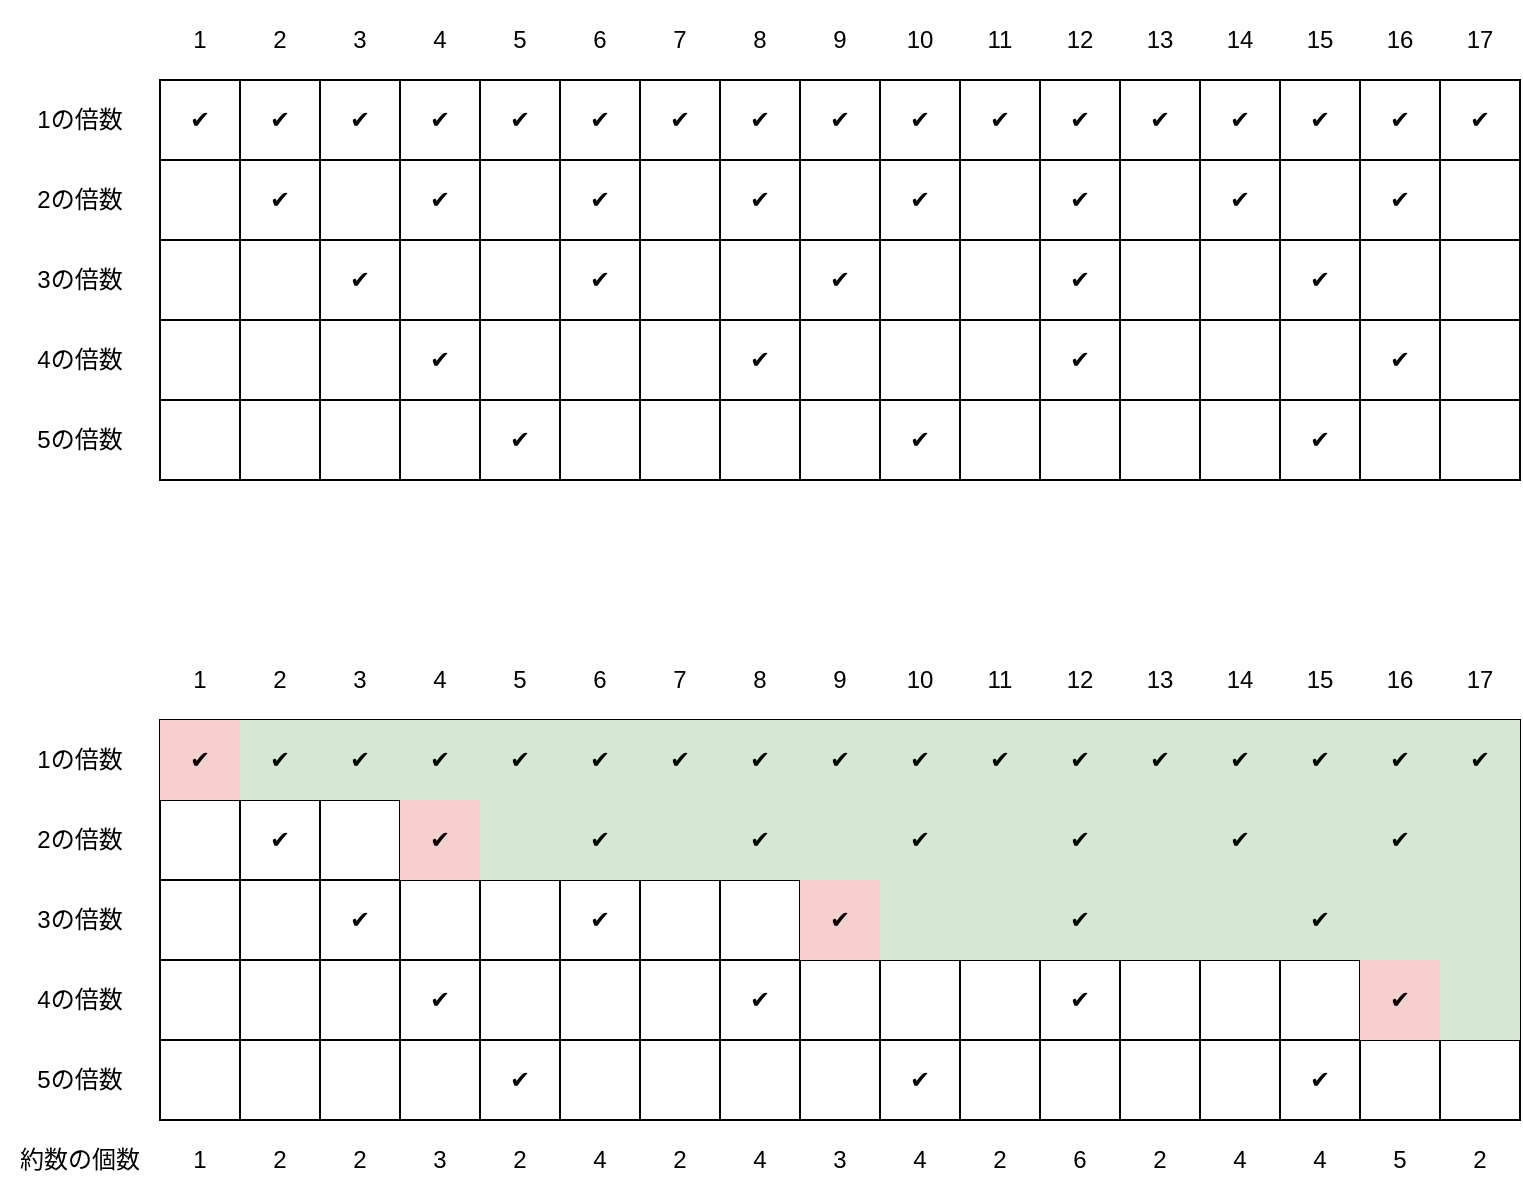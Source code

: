 <mxfile version="14.2.9" type="embed">
    <diagram id="l3cg9uylaJTImFwDpk-j" name="ページ1">
        <mxGraphModel dx="997" dy="492" grid="1" gridSize="10" guides="1" tooltips="1" connect="1" arrows="1" fold="1" page="1" pageScale="1" pageWidth="827" pageHeight="1169" math="0" shadow="0">
            <root>
                <mxCell id="0"/>
                <mxCell id="1" parent="0"/>
                <mxCell id="484" value="" style="group" parent="1" vertex="1" connectable="0">
                    <mxGeometry x="120" y="600" width="680" height="40" as="geometry"/>
                </mxCell>
                <mxCell id="485" value="2" style="rounded=0;whiteSpace=wrap;html=1;fillColor=none;strokeColor=none;" parent="484" vertex="1">
                    <mxGeometry x="640" width="40" height="40" as="geometry"/>
                </mxCell>
                <mxCell id="486" value="1" style="rounded=0;whiteSpace=wrap;html=1;fillColor=none;strokeColor=none;" parent="484" vertex="1">
                    <mxGeometry width="40" height="40" as="geometry"/>
                </mxCell>
                <mxCell id="487" value="2" style="rounded=0;whiteSpace=wrap;html=1;fillColor=none;strokeColor=none;" parent="484" vertex="1">
                    <mxGeometry x="40" width="40" height="40" as="geometry"/>
                </mxCell>
                <mxCell id="488" value="2" style="rounded=0;whiteSpace=wrap;html=1;fillColor=none;strokeColor=none;" parent="484" vertex="1">
                    <mxGeometry x="80" width="40" height="40" as="geometry"/>
                </mxCell>
                <mxCell id="489" value="3" style="rounded=0;whiteSpace=wrap;html=1;fillColor=none;strokeColor=none;" parent="484" vertex="1">
                    <mxGeometry x="120" width="40" height="40" as="geometry"/>
                </mxCell>
                <mxCell id="490" value="2" style="rounded=0;whiteSpace=wrap;html=1;fillColor=none;strokeColor=none;" parent="484" vertex="1">
                    <mxGeometry x="160" width="40" height="40" as="geometry"/>
                </mxCell>
                <mxCell id="491" value="4" style="rounded=0;whiteSpace=wrap;html=1;fillColor=none;strokeColor=none;" parent="484" vertex="1">
                    <mxGeometry x="200" width="40" height="40" as="geometry"/>
                </mxCell>
                <mxCell id="492" value="2" style="rounded=0;whiteSpace=wrap;html=1;fillColor=none;strokeColor=none;" parent="484" vertex="1">
                    <mxGeometry x="240" width="40" height="40" as="geometry"/>
                </mxCell>
                <mxCell id="493" value="4" style="rounded=0;whiteSpace=wrap;html=1;fillColor=none;strokeColor=none;" parent="484" vertex="1">
                    <mxGeometry x="280" width="40" height="40" as="geometry"/>
                </mxCell>
                <mxCell id="494" value="3" style="rounded=0;whiteSpace=wrap;html=1;fillColor=none;strokeColor=none;" parent="484" vertex="1">
                    <mxGeometry x="320" width="40" height="40" as="geometry"/>
                </mxCell>
                <mxCell id="495" value="4" style="rounded=0;whiteSpace=wrap;html=1;fillColor=none;strokeColor=none;" parent="484" vertex="1">
                    <mxGeometry x="360" width="40" height="40" as="geometry"/>
                </mxCell>
                <mxCell id="496" value="2" style="rounded=0;whiteSpace=wrap;html=1;fillColor=none;strokeColor=none;" parent="484" vertex="1">
                    <mxGeometry x="400" width="40" height="40" as="geometry"/>
                </mxCell>
                <mxCell id="497" value="6" style="rounded=0;whiteSpace=wrap;html=1;fillColor=none;strokeColor=none;" parent="484" vertex="1">
                    <mxGeometry x="440" width="40" height="40" as="geometry"/>
                </mxCell>
                <mxCell id="498" value="2" style="rounded=0;whiteSpace=wrap;html=1;fillColor=none;strokeColor=none;" parent="484" vertex="1">
                    <mxGeometry x="480" width="40" height="40" as="geometry"/>
                </mxCell>
                <mxCell id="499" value="4" style="rounded=0;whiteSpace=wrap;html=1;fillColor=none;strokeColor=none;" parent="484" vertex="1">
                    <mxGeometry x="520" width="40" height="40" as="geometry"/>
                </mxCell>
                <mxCell id="500" value="4" style="rounded=0;whiteSpace=wrap;html=1;fillColor=none;strokeColor=none;" parent="484" vertex="1">
                    <mxGeometry x="560" width="40" height="40" as="geometry"/>
                </mxCell>
                <mxCell id="501" value="5" style="rounded=0;whiteSpace=wrap;html=1;fillColor=none;strokeColor=none;" parent="484" vertex="1">
                    <mxGeometry x="600" width="40" height="40" as="geometry"/>
                </mxCell>
                <mxCell id="70" value="1の倍数" style="rounded=0;whiteSpace=wrap;html=1;fillColor=none;strokeColor=none;" parent="1" vertex="1">
                    <mxGeometry x="40" y="80" width="80" height="40" as="geometry"/>
                </mxCell>
                <mxCell id="183" value="" style="group" parent="1" vertex="1" connectable="0">
                    <mxGeometry x="120" y="40" width="680" height="40" as="geometry"/>
                </mxCell>
                <mxCell id="181" value="17" style="rounded=0;whiteSpace=wrap;html=1;fillColor=none;strokeColor=none;" parent="183" vertex="1">
                    <mxGeometry x="640" width="40" height="40" as="geometry"/>
                </mxCell>
                <mxCell id="54" value="1" style="rounded=0;whiteSpace=wrap;html=1;fillColor=none;strokeColor=none;" parent="183" vertex="1">
                    <mxGeometry width="40" height="40" as="geometry"/>
                </mxCell>
                <mxCell id="55" value="2" style="rounded=0;whiteSpace=wrap;html=1;fillColor=none;strokeColor=none;" parent="183" vertex="1">
                    <mxGeometry x="40" width="40" height="40" as="geometry"/>
                </mxCell>
                <mxCell id="56" value="3" style="rounded=0;whiteSpace=wrap;html=1;fillColor=none;strokeColor=none;" parent="183" vertex="1">
                    <mxGeometry x="80" width="40" height="40" as="geometry"/>
                </mxCell>
                <mxCell id="57" value="4" style="rounded=0;whiteSpace=wrap;html=1;fillColor=none;strokeColor=none;" parent="183" vertex="1">
                    <mxGeometry x="120" width="40" height="40" as="geometry"/>
                </mxCell>
                <mxCell id="58" value="5" style="rounded=0;whiteSpace=wrap;html=1;fillColor=none;strokeColor=none;" parent="183" vertex="1">
                    <mxGeometry x="160" width="40" height="40" as="geometry"/>
                </mxCell>
                <mxCell id="59" value="6" style="rounded=0;whiteSpace=wrap;html=1;fillColor=none;strokeColor=none;" parent="183" vertex="1">
                    <mxGeometry x="200" width="40" height="40" as="geometry"/>
                </mxCell>
                <mxCell id="60" value="7" style="rounded=0;whiteSpace=wrap;html=1;fillColor=none;strokeColor=none;" parent="183" vertex="1">
                    <mxGeometry x="240" width="40" height="40" as="geometry"/>
                </mxCell>
                <mxCell id="61" value="8" style="rounded=0;whiteSpace=wrap;html=1;fillColor=none;strokeColor=none;" parent="183" vertex="1">
                    <mxGeometry x="280" width="40" height="40" as="geometry"/>
                </mxCell>
                <mxCell id="62" value="9" style="rounded=0;whiteSpace=wrap;html=1;fillColor=none;strokeColor=none;" parent="183" vertex="1">
                    <mxGeometry x="320" width="40" height="40" as="geometry"/>
                </mxCell>
                <mxCell id="63" value="10" style="rounded=0;whiteSpace=wrap;html=1;fillColor=none;strokeColor=none;" parent="183" vertex="1">
                    <mxGeometry x="360" width="40" height="40" as="geometry"/>
                </mxCell>
                <mxCell id="64" value="11" style="rounded=0;whiteSpace=wrap;html=1;fillColor=none;strokeColor=none;" parent="183" vertex="1">
                    <mxGeometry x="400" width="40" height="40" as="geometry"/>
                </mxCell>
                <mxCell id="65" value="12" style="rounded=0;whiteSpace=wrap;html=1;fillColor=none;strokeColor=none;" parent="183" vertex="1">
                    <mxGeometry x="440" width="40" height="40" as="geometry"/>
                </mxCell>
                <mxCell id="66" value="13" style="rounded=0;whiteSpace=wrap;html=1;fillColor=none;strokeColor=none;" parent="183" vertex="1">
                    <mxGeometry x="480" width="40" height="40" as="geometry"/>
                </mxCell>
                <mxCell id="67" value="14" style="rounded=0;whiteSpace=wrap;html=1;fillColor=none;strokeColor=none;" parent="183" vertex="1">
                    <mxGeometry x="520" width="40" height="40" as="geometry"/>
                </mxCell>
                <mxCell id="68" value="15" style="rounded=0;whiteSpace=wrap;html=1;fillColor=none;strokeColor=none;" parent="183" vertex="1">
                    <mxGeometry x="560" width="40" height="40" as="geometry"/>
                </mxCell>
                <mxCell id="69" value="16" style="rounded=0;whiteSpace=wrap;html=1;fillColor=none;strokeColor=none;" parent="183" vertex="1">
                    <mxGeometry x="600" width="40" height="40" as="geometry"/>
                </mxCell>
                <mxCell id="185" value="2の倍数" style="rounded=0;whiteSpace=wrap;html=1;fillColor=none;strokeColor=none;" parent="1" vertex="1">
                    <mxGeometry x="40" y="120" width="80" height="40" as="geometry"/>
                </mxCell>
                <mxCell id="204" value="3の倍数" style="rounded=0;whiteSpace=wrap;html=1;fillColor=none;strokeColor=none;" parent="1" vertex="1">
                    <mxGeometry x="40" y="160" width="80" height="40" as="geometry"/>
                </mxCell>
                <mxCell id="223" value="4の倍数" style="rounded=0;whiteSpace=wrap;html=1;fillColor=none;strokeColor=none;" parent="1" vertex="1">
                    <mxGeometry x="40" y="200" width="80" height="40" as="geometry"/>
                </mxCell>
                <mxCell id="242" value="5の倍数" style="rounded=0;whiteSpace=wrap;html=1;fillColor=none;strokeColor=none;" parent="1" vertex="1">
                    <mxGeometry x="40" y="240" width="80" height="40" as="geometry"/>
                </mxCell>
                <mxCell id="274" value="" style="shape=table;html=1;whiteSpace=wrap;startSize=0;container=1;collapsible=0;childLayout=tableLayout;strokeWidth=1;fontSize=24;" parent="1" vertex="1">
                    <mxGeometry x="120" y="80" width="680" height="200" as="geometry"/>
                </mxCell>
                <mxCell id="275" value="" style="shape=partialRectangle;html=1;whiteSpace=wrap;collapsible=0;dropTarget=0;pointerEvents=0;fillColor=none;top=0;left=0;bottom=0;right=0;points=[[0,0.5],[1,0.5]];portConstraint=eastwest;" parent="274" vertex="1">
                    <mxGeometry width="680" height="40" as="geometry"/>
                </mxCell>
                <mxCell id="276" value="✔" style="shape=partialRectangle;html=1;whiteSpace=wrap;connectable=0;fillColor=none;top=0;left=0;bottom=0;right=0;overflow=hidden;" parent="275" vertex="1">
                    <mxGeometry width="40" height="40" as="geometry"/>
                </mxCell>
                <mxCell id="277" value="&lt;span&gt;✔&lt;/span&gt;" style="shape=partialRectangle;html=1;whiteSpace=wrap;connectable=0;fillColor=none;top=0;left=0;bottom=0;right=0;overflow=hidden;" parent="275" vertex="1">
                    <mxGeometry x="40" width="40" height="40" as="geometry"/>
                </mxCell>
                <mxCell id="278" value="&lt;span&gt;✔&lt;/span&gt;" style="shape=partialRectangle;html=1;whiteSpace=wrap;connectable=0;fillColor=none;top=0;left=0;bottom=0;right=0;overflow=hidden;" parent="275" vertex="1">
                    <mxGeometry x="80" width="40" height="40" as="geometry"/>
                </mxCell>
                <mxCell id="288" value="&lt;span&gt;✔&lt;/span&gt;" style="shape=partialRectangle;html=1;whiteSpace=wrap;connectable=0;fillColor=none;top=0;left=0;bottom=0;right=0;overflow=hidden;" parent="275" vertex="1">
                    <mxGeometry x="120" width="40" height="40" as="geometry"/>
                </mxCell>
                <mxCell id="291" value="&lt;span&gt;✔&lt;/span&gt;" style="shape=partialRectangle;html=1;whiteSpace=wrap;connectable=0;fillColor=none;top=0;left=0;bottom=0;right=0;overflow=hidden;" parent="275" vertex="1">
                    <mxGeometry x="160" width="40" height="40" as="geometry"/>
                </mxCell>
                <mxCell id="294" value="&lt;span&gt;✔&lt;/span&gt;" style="shape=partialRectangle;html=1;whiteSpace=wrap;connectable=0;fillColor=none;top=0;left=0;bottom=0;right=0;overflow=hidden;" parent="275" vertex="1">
                    <mxGeometry x="200" width="40" height="40" as="geometry"/>
                </mxCell>
                <mxCell id="297" value="&lt;span&gt;✔&lt;/span&gt;" style="shape=partialRectangle;html=1;whiteSpace=wrap;connectable=0;fillColor=none;top=0;left=0;bottom=0;right=0;overflow=hidden;" parent="275" vertex="1">
                    <mxGeometry x="240" width="40" height="40" as="geometry"/>
                </mxCell>
                <mxCell id="300" value="&lt;span&gt;✔&lt;/span&gt;" style="shape=partialRectangle;html=1;whiteSpace=wrap;connectable=0;fillColor=none;top=0;left=0;bottom=0;right=0;overflow=hidden;" parent="275" vertex="1">
                    <mxGeometry x="280" width="40" height="40" as="geometry"/>
                </mxCell>
                <mxCell id="303" value="&lt;span&gt;✔&lt;/span&gt;" style="shape=partialRectangle;html=1;whiteSpace=wrap;connectable=0;fillColor=none;top=0;left=0;bottom=0;right=0;overflow=hidden;" parent="275" vertex="1">
                    <mxGeometry x="320" width="40" height="40" as="geometry"/>
                </mxCell>
                <mxCell id="306" value="&lt;span&gt;✔&lt;/span&gt;" style="shape=partialRectangle;html=1;whiteSpace=wrap;connectable=0;fillColor=none;top=0;left=0;bottom=0;right=0;overflow=hidden;" parent="275" vertex="1">
                    <mxGeometry x="360" width="40" height="40" as="geometry"/>
                </mxCell>
                <mxCell id="309" value="&lt;span&gt;✔&lt;/span&gt;" style="shape=partialRectangle;html=1;whiteSpace=wrap;connectable=0;fillColor=none;top=0;left=0;bottom=0;right=0;overflow=hidden;" parent="275" vertex="1">
                    <mxGeometry x="400" width="40" height="40" as="geometry"/>
                </mxCell>
                <mxCell id="312" value="&lt;span&gt;✔&lt;/span&gt;" style="shape=partialRectangle;html=1;whiteSpace=wrap;connectable=0;fillColor=none;top=0;left=0;bottom=0;right=0;overflow=hidden;" parent="275" vertex="1">
                    <mxGeometry x="440" width="40" height="40" as="geometry"/>
                </mxCell>
                <mxCell id="315" value="&lt;span&gt;✔&lt;/span&gt;" style="shape=partialRectangle;html=1;whiteSpace=wrap;connectable=0;fillColor=none;top=0;left=0;bottom=0;right=0;overflow=hidden;" parent="275" vertex="1">
                    <mxGeometry x="480" width="40" height="40" as="geometry"/>
                </mxCell>
                <mxCell id="318" value="&lt;span&gt;✔&lt;/span&gt;" style="shape=partialRectangle;html=1;whiteSpace=wrap;connectable=0;fillColor=none;top=0;left=0;bottom=0;right=0;overflow=hidden;" parent="275" vertex="1">
                    <mxGeometry x="520" width="40" height="40" as="geometry"/>
                </mxCell>
                <mxCell id="321" value="&lt;span&gt;✔&lt;/span&gt;" style="shape=partialRectangle;html=1;whiteSpace=wrap;connectable=0;fillColor=none;top=0;left=0;bottom=0;right=0;overflow=hidden;" parent="275" vertex="1">
                    <mxGeometry x="560" width="40" height="40" as="geometry"/>
                </mxCell>
                <mxCell id="324" value="&lt;span&gt;✔&lt;/span&gt;" style="shape=partialRectangle;html=1;whiteSpace=wrap;connectable=0;fillColor=none;top=0;left=0;bottom=0;right=0;overflow=hidden;" parent="275" vertex="1">
                    <mxGeometry x="600" width="40" height="40" as="geometry"/>
                </mxCell>
                <mxCell id="327" value="&lt;span&gt;✔&lt;/span&gt;" style="shape=partialRectangle;html=1;whiteSpace=wrap;connectable=0;fillColor=none;top=0;left=0;bottom=0;right=0;overflow=hidden;" parent="275" vertex="1">
                    <mxGeometry x="640" width="40" height="40" as="geometry"/>
                </mxCell>
                <mxCell id="279" value="" style="shape=partialRectangle;html=1;whiteSpace=wrap;collapsible=0;dropTarget=0;pointerEvents=0;fillColor=none;top=0;left=0;bottom=0;right=0;points=[[0,0.5],[1,0.5]];portConstraint=eastwest;" parent="274" vertex="1">
                    <mxGeometry y="40" width="680" height="40" as="geometry"/>
                </mxCell>
                <mxCell id="280" value="" style="shape=partialRectangle;html=1;whiteSpace=wrap;connectable=0;fillColor=none;top=0;left=0;bottom=0;right=0;overflow=hidden;" parent="279" vertex="1">
                    <mxGeometry width="40" height="40" as="geometry"/>
                </mxCell>
                <mxCell id="281" value="&lt;span&gt;✔&lt;/span&gt;" style="shape=partialRectangle;html=1;whiteSpace=wrap;connectable=0;fillColor=none;top=0;left=0;bottom=0;right=0;overflow=hidden;" parent="279" vertex="1">
                    <mxGeometry x="40" width="40" height="40" as="geometry"/>
                </mxCell>
                <mxCell id="282" value="" style="shape=partialRectangle;html=1;whiteSpace=wrap;connectable=0;fillColor=none;top=0;left=0;bottom=0;right=0;overflow=hidden;" parent="279" vertex="1">
                    <mxGeometry x="80" width="40" height="40" as="geometry"/>
                </mxCell>
                <mxCell id="289" value="&lt;span&gt;✔&lt;/span&gt;" style="shape=partialRectangle;html=1;whiteSpace=wrap;connectable=0;fillColor=none;top=0;left=0;bottom=0;right=0;overflow=hidden;" parent="279" vertex="1">
                    <mxGeometry x="120" width="40" height="40" as="geometry"/>
                </mxCell>
                <mxCell id="292" style="shape=partialRectangle;html=1;whiteSpace=wrap;connectable=0;fillColor=none;top=0;left=0;bottom=0;right=0;overflow=hidden;" parent="279" vertex="1">
                    <mxGeometry x="160" width="40" height="40" as="geometry"/>
                </mxCell>
                <mxCell id="295" value="&lt;span&gt;✔&lt;/span&gt;" style="shape=partialRectangle;html=1;whiteSpace=wrap;connectable=0;fillColor=none;top=0;left=0;bottom=0;right=0;overflow=hidden;" parent="279" vertex="1">
                    <mxGeometry x="200" width="40" height="40" as="geometry"/>
                </mxCell>
                <mxCell id="298" style="shape=partialRectangle;html=1;whiteSpace=wrap;connectable=0;fillColor=none;top=0;left=0;bottom=0;right=0;overflow=hidden;" parent="279" vertex="1">
                    <mxGeometry x="240" width="40" height="40" as="geometry"/>
                </mxCell>
                <mxCell id="301" value="&lt;span&gt;✔&lt;/span&gt;" style="shape=partialRectangle;html=1;whiteSpace=wrap;connectable=0;fillColor=none;top=0;left=0;bottom=0;right=0;overflow=hidden;" parent="279" vertex="1">
                    <mxGeometry x="280" width="40" height="40" as="geometry"/>
                </mxCell>
                <mxCell id="304" style="shape=partialRectangle;html=1;whiteSpace=wrap;connectable=0;fillColor=none;top=0;left=0;bottom=0;right=0;overflow=hidden;" parent="279" vertex="1">
                    <mxGeometry x="320" width="40" height="40" as="geometry"/>
                </mxCell>
                <mxCell id="307" value="&lt;span&gt;✔&lt;/span&gt;" style="shape=partialRectangle;html=1;whiteSpace=wrap;connectable=0;fillColor=none;top=0;left=0;bottom=0;right=0;overflow=hidden;" parent="279" vertex="1">
                    <mxGeometry x="360" width="40" height="40" as="geometry"/>
                </mxCell>
                <mxCell id="310" style="shape=partialRectangle;html=1;whiteSpace=wrap;connectable=0;fillColor=none;top=0;left=0;bottom=0;right=0;overflow=hidden;" parent="279" vertex="1">
                    <mxGeometry x="400" width="40" height="40" as="geometry"/>
                </mxCell>
                <mxCell id="313" value="&lt;span&gt;✔&lt;/span&gt;" style="shape=partialRectangle;html=1;whiteSpace=wrap;connectable=0;fillColor=none;top=0;left=0;bottom=0;right=0;overflow=hidden;" parent="279" vertex="1">
                    <mxGeometry x="440" width="40" height="40" as="geometry"/>
                </mxCell>
                <mxCell id="316" style="shape=partialRectangle;html=1;whiteSpace=wrap;connectable=0;fillColor=none;top=0;left=0;bottom=0;right=0;overflow=hidden;" parent="279" vertex="1">
                    <mxGeometry x="480" width="40" height="40" as="geometry"/>
                </mxCell>
                <mxCell id="319" value="&lt;span&gt;✔&lt;/span&gt;" style="shape=partialRectangle;html=1;whiteSpace=wrap;connectable=0;fillColor=none;top=0;left=0;bottom=0;right=0;overflow=hidden;" parent="279" vertex="1">
                    <mxGeometry x="520" width="40" height="40" as="geometry"/>
                </mxCell>
                <mxCell id="322" style="shape=partialRectangle;html=1;whiteSpace=wrap;connectable=0;fillColor=none;top=0;left=0;bottom=0;right=0;overflow=hidden;" parent="279" vertex="1">
                    <mxGeometry x="560" width="40" height="40" as="geometry"/>
                </mxCell>
                <mxCell id="325" value="&lt;span&gt;✔&lt;/span&gt;" style="shape=partialRectangle;html=1;whiteSpace=wrap;connectable=0;fillColor=none;top=0;left=0;bottom=0;right=0;overflow=hidden;" parent="279" vertex="1">
                    <mxGeometry x="600" width="40" height="40" as="geometry"/>
                </mxCell>
                <mxCell id="328" style="shape=partialRectangle;html=1;whiteSpace=wrap;connectable=0;fillColor=none;top=0;left=0;bottom=0;right=0;overflow=hidden;" parent="279" vertex="1">
                    <mxGeometry x="640" width="40" height="40" as="geometry"/>
                </mxCell>
                <mxCell id="283" value="" style="shape=partialRectangle;html=1;whiteSpace=wrap;collapsible=0;dropTarget=0;pointerEvents=0;fillColor=none;top=0;left=0;bottom=0;right=0;points=[[0,0.5],[1,0.5]];portConstraint=eastwest;" parent="274" vertex="1">
                    <mxGeometry y="80" width="680" height="40" as="geometry"/>
                </mxCell>
                <mxCell id="284" value="" style="shape=partialRectangle;html=1;whiteSpace=wrap;connectable=0;fillColor=none;top=0;left=0;bottom=0;right=0;overflow=hidden;" parent="283" vertex="1">
                    <mxGeometry width="40" height="40" as="geometry"/>
                </mxCell>
                <mxCell id="285" value="" style="shape=partialRectangle;html=1;whiteSpace=wrap;connectable=0;fillColor=none;top=0;left=0;bottom=0;right=0;overflow=hidden;" parent="283" vertex="1">
                    <mxGeometry x="40" width="40" height="40" as="geometry"/>
                </mxCell>
                <mxCell id="286" value="&lt;span&gt;✔&lt;/span&gt;" style="shape=partialRectangle;html=1;whiteSpace=wrap;connectable=0;fillColor=none;top=0;left=0;bottom=0;right=0;overflow=hidden;" parent="283" vertex="1">
                    <mxGeometry x="80" width="40" height="40" as="geometry"/>
                </mxCell>
                <mxCell id="290" style="shape=partialRectangle;html=1;whiteSpace=wrap;connectable=0;fillColor=none;top=0;left=0;bottom=0;right=0;overflow=hidden;" parent="283" vertex="1">
                    <mxGeometry x="120" width="40" height="40" as="geometry"/>
                </mxCell>
                <mxCell id="293" style="shape=partialRectangle;html=1;whiteSpace=wrap;connectable=0;fillColor=none;top=0;left=0;bottom=0;right=0;overflow=hidden;" parent="283" vertex="1">
                    <mxGeometry x="160" width="40" height="40" as="geometry"/>
                </mxCell>
                <mxCell id="296" value="&lt;span&gt;✔&lt;/span&gt;" style="shape=partialRectangle;html=1;whiteSpace=wrap;connectable=0;fillColor=none;top=0;left=0;bottom=0;right=0;overflow=hidden;" parent="283" vertex="1">
                    <mxGeometry x="200" width="40" height="40" as="geometry"/>
                </mxCell>
                <mxCell id="299" style="shape=partialRectangle;html=1;whiteSpace=wrap;connectable=0;fillColor=none;top=0;left=0;bottom=0;right=0;overflow=hidden;" parent="283" vertex="1">
                    <mxGeometry x="240" width="40" height="40" as="geometry"/>
                </mxCell>
                <mxCell id="302" style="shape=partialRectangle;html=1;whiteSpace=wrap;connectable=0;fillColor=none;top=0;left=0;bottom=0;right=0;overflow=hidden;" parent="283" vertex="1">
                    <mxGeometry x="280" width="40" height="40" as="geometry"/>
                </mxCell>
                <mxCell id="305" value="&lt;span&gt;✔&lt;/span&gt;" style="shape=partialRectangle;html=1;whiteSpace=wrap;connectable=0;fillColor=none;top=0;left=0;bottom=0;right=0;overflow=hidden;" parent="283" vertex="1">
                    <mxGeometry x="320" width="40" height="40" as="geometry"/>
                </mxCell>
                <mxCell id="308" style="shape=partialRectangle;html=1;whiteSpace=wrap;connectable=0;fillColor=none;top=0;left=0;bottom=0;right=0;overflow=hidden;" parent="283" vertex="1">
                    <mxGeometry x="360" width="40" height="40" as="geometry"/>
                </mxCell>
                <mxCell id="311" style="shape=partialRectangle;html=1;whiteSpace=wrap;connectable=0;fillColor=none;top=0;left=0;bottom=0;right=0;overflow=hidden;" parent="283" vertex="1">
                    <mxGeometry x="400" width="40" height="40" as="geometry"/>
                </mxCell>
                <mxCell id="314" value="&lt;span&gt;✔&lt;/span&gt;" style="shape=partialRectangle;html=1;whiteSpace=wrap;connectable=0;fillColor=none;top=0;left=0;bottom=0;right=0;overflow=hidden;" parent="283" vertex="1">
                    <mxGeometry x="440" width="40" height="40" as="geometry"/>
                </mxCell>
                <mxCell id="317" style="shape=partialRectangle;html=1;whiteSpace=wrap;connectable=0;fillColor=none;top=0;left=0;bottom=0;right=0;overflow=hidden;" parent="283" vertex="1">
                    <mxGeometry x="480" width="40" height="40" as="geometry"/>
                </mxCell>
                <mxCell id="320" style="shape=partialRectangle;html=1;whiteSpace=wrap;connectable=0;fillColor=none;top=0;left=0;bottom=0;right=0;overflow=hidden;" parent="283" vertex="1">
                    <mxGeometry x="520" width="40" height="40" as="geometry"/>
                </mxCell>
                <mxCell id="323" value="&lt;span&gt;✔&lt;/span&gt;" style="shape=partialRectangle;html=1;whiteSpace=wrap;connectable=0;fillColor=none;top=0;left=0;bottom=0;right=0;overflow=hidden;" parent="283" vertex="1">
                    <mxGeometry x="560" width="40" height="40" as="geometry"/>
                </mxCell>
                <mxCell id="326" style="shape=partialRectangle;html=1;whiteSpace=wrap;connectable=0;fillColor=none;top=0;left=0;bottom=0;right=0;overflow=hidden;" parent="283" vertex="1">
                    <mxGeometry x="600" width="40" height="40" as="geometry"/>
                </mxCell>
                <mxCell id="329" style="shape=partialRectangle;html=1;whiteSpace=wrap;connectable=0;fillColor=none;top=0;left=0;bottom=0;right=0;overflow=hidden;" parent="283" vertex="1">
                    <mxGeometry x="640" width="40" height="40" as="geometry"/>
                </mxCell>
                <mxCell id="333" style="shape=partialRectangle;html=1;whiteSpace=wrap;collapsible=0;dropTarget=0;pointerEvents=0;fillColor=none;top=0;left=0;bottom=0;right=0;points=[[0,0.5],[1,0.5]];portConstraint=eastwest;" parent="274" vertex="1">
                    <mxGeometry y="120" width="680" height="40" as="geometry"/>
                </mxCell>
                <mxCell id="334" style="shape=partialRectangle;html=1;whiteSpace=wrap;connectable=0;fillColor=none;top=0;left=0;bottom=0;right=0;overflow=hidden;" parent="333" vertex="1">
                    <mxGeometry width="40" height="40" as="geometry"/>
                </mxCell>
                <mxCell id="335" style="shape=partialRectangle;html=1;whiteSpace=wrap;connectable=0;fillColor=none;top=0;left=0;bottom=0;right=0;overflow=hidden;" parent="333" vertex="1">
                    <mxGeometry x="40" width="40" height="40" as="geometry"/>
                </mxCell>
                <mxCell id="336" style="shape=partialRectangle;html=1;whiteSpace=wrap;connectable=0;fillColor=none;top=0;left=0;bottom=0;right=0;overflow=hidden;" parent="333" vertex="1">
                    <mxGeometry x="80" width="40" height="40" as="geometry"/>
                </mxCell>
                <mxCell id="337" value="&lt;span&gt;✔&lt;/span&gt;" style="shape=partialRectangle;html=1;whiteSpace=wrap;connectable=0;fillColor=none;top=0;left=0;bottom=0;right=0;overflow=hidden;" parent="333" vertex="1">
                    <mxGeometry x="120" width="40" height="40" as="geometry"/>
                </mxCell>
                <mxCell id="338" style="shape=partialRectangle;html=1;whiteSpace=wrap;connectable=0;fillColor=none;top=0;left=0;bottom=0;right=0;overflow=hidden;" parent="333" vertex="1">
                    <mxGeometry x="160" width="40" height="40" as="geometry"/>
                </mxCell>
                <mxCell id="339" style="shape=partialRectangle;html=1;whiteSpace=wrap;connectable=0;fillColor=none;top=0;left=0;bottom=0;right=0;overflow=hidden;" parent="333" vertex="1">
                    <mxGeometry x="200" width="40" height="40" as="geometry"/>
                </mxCell>
                <mxCell id="340" style="shape=partialRectangle;html=1;whiteSpace=wrap;connectable=0;fillColor=none;top=0;left=0;bottom=0;right=0;overflow=hidden;" parent="333" vertex="1">
                    <mxGeometry x="240" width="40" height="40" as="geometry"/>
                </mxCell>
                <mxCell id="341" value="&lt;span&gt;✔&lt;/span&gt;" style="shape=partialRectangle;html=1;whiteSpace=wrap;connectable=0;fillColor=none;top=0;left=0;bottom=0;right=0;overflow=hidden;" parent="333" vertex="1">
                    <mxGeometry x="280" width="40" height="40" as="geometry"/>
                </mxCell>
                <mxCell id="342" style="shape=partialRectangle;html=1;whiteSpace=wrap;connectable=0;fillColor=none;top=0;left=0;bottom=0;right=0;overflow=hidden;" parent="333" vertex="1">
                    <mxGeometry x="320" width="40" height="40" as="geometry"/>
                </mxCell>
                <mxCell id="343" style="shape=partialRectangle;html=1;whiteSpace=wrap;connectable=0;fillColor=none;top=0;left=0;bottom=0;right=0;overflow=hidden;" parent="333" vertex="1">
                    <mxGeometry x="360" width="40" height="40" as="geometry"/>
                </mxCell>
                <mxCell id="344" style="shape=partialRectangle;html=1;whiteSpace=wrap;connectable=0;fillColor=none;top=0;left=0;bottom=0;right=0;overflow=hidden;" parent="333" vertex="1">
                    <mxGeometry x="400" width="40" height="40" as="geometry"/>
                </mxCell>
                <mxCell id="345" value="&lt;span&gt;✔&lt;/span&gt;" style="shape=partialRectangle;html=1;whiteSpace=wrap;connectable=0;fillColor=none;top=0;left=0;bottom=0;right=0;overflow=hidden;" parent="333" vertex="1">
                    <mxGeometry x="440" width="40" height="40" as="geometry"/>
                </mxCell>
                <mxCell id="346" style="shape=partialRectangle;html=1;whiteSpace=wrap;connectable=0;fillColor=none;top=0;left=0;bottom=0;right=0;overflow=hidden;" parent="333" vertex="1">
                    <mxGeometry x="480" width="40" height="40" as="geometry"/>
                </mxCell>
                <mxCell id="347" style="shape=partialRectangle;html=1;whiteSpace=wrap;connectable=0;fillColor=none;top=0;left=0;bottom=0;right=0;overflow=hidden;" parent="333" vertex="1">
                    <mxGeometry x="520" width="40" height="40" as="geometry"/>
                </mxCell>
                <mxCell id="348" style="shape=partialRectangle;html=1;whiteSpace=wrap;connectable=0;fillColor=none;top=0;left=0;bottom=0;right=0;overflow=hidden;" parent="333" vertex="1">
                    <mxGeometry x="560" width="40" height="40" as="geometry"/>
                </mxCell>
                <mxCell id="349" value="&lt;span&gt;✔&lt;/span&gt;" style="shape=partialRectangle;html=1;whiteSpace=wrap;connectable=0;fillColor=none;top=0;left=0;bottom=0;right=0;overflow=hidden;" parent="333" vertex="1">
                    <mxGeometry x="600" width="40" height="40" as="geometry"/>
                </mxCell>
                <mxCell id="350" style="shape=partialRectangle;html=1;whiteSpace=wrap;connectable=0;fillColor=none;top=0;left=0;bottom=0;right=0;overflow=hidden;" parent="333" vertex="1">
                    <mxGeometry x="640" width="40" height="40" as="geometry"/>
                </mxCell>
                <mxCell id="351" style="shape=partialRectangle;html=1;whiteSpace=wrap;collapsible=0;dropTarget=0;pointerEvents=0;fillColor=none;top=0;left=0;bottom=0;right=0;points=[[0,0.5],[1,0.5]];portConstraint=eastwest;" parent="274" vertex="1">
                    <mxGeometry y="160" width="680" height="40" as="geometry"/>
                </mxCell>
                <mxCell id="352" style="shape=partialRectangle;html=1;whiteSpace=wrap;connectable=0;fillColor=none;top=0;left=0;bottom=0;right=0;overflow=hidden;" parent="351" vertex="1">
                    <mxGeometry width="40" height="40" as="geometry"/>
                </mxCell>
                <mxCell id="353" style="shape=partialRectangle;html=1;whiteSpace=wrap;connectable=0;fillColor=none;top=0;left=0;bottom=0;right=0;overflow=hidden;" parent="351" vertex="1">
                    <mxGeometry x="40" width="40" height="40" as="geometry"/>
                </mxCell>
                <mxCell id="354" style="shape=partialRectangle;html=1;whiteSpace=wrap;connectable=0;fillColor=none;top=0;left=0;bottom=0;right=0;overflow=hidden;" parent="351" vertex="1">
                    <mxGeometry x="80" width="40" height="40" as="geometry"/>
                </mxCell>
                <mxCell id="355" style="shape=partialRectangle;html=1;whiteSpace=wrap;connectable=0;fillColor=none;top=0;left=0;bottom=0;right=0;overflow=hidden;" parent="351" vertex="1">
                    <mxGeometry x="120" width="40" height="40" as="geometry"/>
                </mxCell>
                <mxCell id="356" value="&lt;span&gt;✔&lt;/span&gt;" style="shape=partialRectangle;html=1;whiteSpace=wrap;connectable=0;fillColor=none;top=0;left=0;bottom=0;right=0;overflow=hidden;" parent="351" vertex="1">
                    <mxGeometry x="160" width="40" height="40" as="geometry"/>
                </mxCell>
                <mxCell id="357" style="shape=partialRectangle;html=1;whiteSpace=wrap;connectable=0;fillColor=none;top=0;left=0;bottom=0;right=0;overflow=hidden;" parent="351" vertex="1">
                    <mxGeometry x="200" width="40" height="40" as="geometry"/>
                </mxCell>
                <mxCell id="358" style="shape=partialRectangle;html=1;whiteSpace=wrap;connectable=0;fillColor=none;top=0;left=0;bottom=0;right=0;overflow=hidden;" parent="351" vertex="1">
                    <mxGeometry x="240" width="40" height="40" as="geometry"/>
                </mxCell>
                <mxCell id="359" style="shape=partialRectangle;html=1;whiteSpace=wrap;connectable=0;fillColor=none;top=0;left=0;bottom=0;right=0;overflow=hidden;" parent="351" vertex="1">
                    <mxGeometry x="280" width="40" height="40" as="geometry"/>
                </mxCell>
                <mxCell id="360" style="shape=partialRectangle;html=1;whiteSpace=wrap;connectable=0;fillColor=none;top=0;left=0;bottom=0;right=0;overflow=hidden;" parent="351" vertex="1">
                    <mxGeometry x="320" width="40" height="40" as="geometry"/>
                </mxCell>
                <mxCell id="361" value="&lt;span&gt;✔&lt;/span&gt;" style="shape=partialRectangle;html=1;whiteSpace=wrap;connectable=0;fillColor=none;top=0;left=0;bottom=0;right=0;overflow=hidden;" parent="351" vertex="1">
                    <mxGeometry x="360" width="40" height="40" as="geometry"/>
                </mxCell>
                <mxCell id="362" style="shape=partialRectangle;html=1;whiteSpace=wrap;connectable=0;fillColor=none;top=0;left=0;bottom=0;right=0;overflow=hidden;" parent="351" vertex="1">
                    <mxGeometry x="400" width="40" height="40" as="geometry"/>
                </mxCell>
                <mxCell id="363" style="shape=partialRectangle;html=1;whiteSpace=wrap;connectable=0;fillColor=none;top=0;left=0;bottom=0;right=0;overflow=hidden;" parent="351" vertex="1">
                    <mxGeometry x="440" width="40" height="40" as="geometry"/>
                </mxCell>
                <mxCell id="364" style="shape=partialRectangle;html=1;whiteSpace=wrap;connectable=0;fillColor=none;top=0;left=0;bottom=0;right=0;overflow=hidden;" parent="351" vertex="1">
                    <mxGeometry x="480" width="40" height="40" as="geometry"/>
                </mxCell>
                <mxCell id="365" style="shape=partialRectangle;html=1;whiteSpace=wrap;connectable=0;fillColor=none;top=0;left=0;bottom=0;right=0;overflow=hidden;" parent="351" vertex="1">
                    <mxGeometry x="520" width="40" height="40" as="geometry"/>
                </mxCell>
                <mxCell id="366" value="&lt;span&gt;✔&lt;/span&gt;" style="shape=partialRectangle;html=1;whiteSpace=wrap;connectable=0;fillColor=none;top=0;left=0;bottom=0;right=0;overflow=hidden;" parent="351" vertex="1">
                    <mxGeometry x="560" width="40" height="40" as="geometry"/>
                </mxCell>
                <mxCell id="367" style="shape=partialRectangle;html=1;whiteSpace=wrap;connectable=0;fillColor=none;top=0;left=0;bottom=0;right=0;overflow=hidden;" parent="351" vertex="1">
                    <mxGeometry x="600" width="40" height="40" as="geometry"/>
                </mxCell>
                <mxCell id="368" style="shape=partialRectangle;html=1;whiteSpace=wrap;connectable=0;fillColor=none;top=0;left=0;bottom=0;right=0;overflow=hidden;" parent="351" vertex="1">
                    <mxGeometry x="640" width="40" height="40" as="geometry"/>
                </mxCell>
                <mxCell id="369" value="1の倍数" style="rounded=0;whiteSpace=wrap;html=1;fillColor=none;strokeColor=none;" parent="1" vertex="1">
                    <mxGeometry x="40" y="400" width="80" height="40" as="geometry"/>
                </mxCell>
                <mxCell id="370" value="" style="group" parent="1" vertex="1" connectable="0">
                    <mxGeometry x="120" y="360" width="680" height="40" as="geometry"/>
                </mxCell>
                <mxCell id="371" value="17" style="rounded=0;whiteSpace=wrap;html=1;fillColor=none;strokeColor=none;" parent="370" vertex="1">
                    <mxGeometry x="640" width="40" height="40" as="geometry"/>
                </mxCell>
                <mxCell id="372" value="1" style="rounded=0;whiteSpace=wrap;html=1;fillColor=none;strokeColor=none;" parent="370" vertex="1">
                    <mxGeometry width="40" height="40" as="geometry"/>
                </mxCell>
                <mxCell id="373" value="2" style="rounded=0;whiteSpace=wrap;html=1;fillColor=none;strokeColor=none;" parent="370" vertex="1">
                    <mxGeometry x="40" width="40" height="40" as="geometry"/>
                </mxCell>
                <mxCell id="374" value="3" style="rounded=0;whiteSpace=wrap;html=1;fillColor=none;strokeColor=none;" parent="370" vertex="1">
                    <mxGeometry x="80" width="40" height="40" as="geometry"/>
                </mxCell>
                <mxCell id="375" value="4" style="rounded=0;whiteSpace=wrap;html=1;fillColor=none;strokeColor=none;" parent="370" vertex="1">
                    <mxGeometry x="120" width="40" height="40" as="geometry"/>
                </mxCell>
                <mxCell id="376" value="5" style="rounded=0;whiteSpace=wrap;html=1;fillColor=none;strokeColor=none;" parent="370" vertex="1">
                    <mxGeometry x="160" width="40" height="40" as="geometry"/>
                </mxCell>
                <mxCell id="377" value="6" style="rounded=0;whiteSpace=wrap;html=1;fillColor=none;strokeColor=none;" parent="370" vertex="1">
                    <mxGeometry x="200" width="40" height="40" as="geometry"/>
                </mxCell>
                <mxCell id="378" value="7" style="rounded=0;whiteSpace=wrap;html=1;fillColor=none;strokeColor=none;" parent="370" vertex="1">
                    <mxGeometry x="240" width="40" height="40" as="geometry"/>
                </mxCell>
                <mxCell id="379" value="8" style="rounded=0;whiteSpace=wrap;html=1;fillColor=none;strokeColor=none;" parent="370" vertex="1">
                    <mxGeometry x="280" width="40" height="40" as="geometry"/>
                </mxCell>
                <mxCell id="380" value="9" style="rounded=0;whiteSpace=wrap;html=1;fillColor=none;strokeColor=none;" parent="370" vertex="1">
                    <mxGeometry x="320" width="40" height="40" as="geometry"/>
                </mxCell>
                <mxCell id="381" value="10" style="rounded=0;whiteSpace=wrap;html=1;fillColor=none;strokeColor=none;" parent="370" vertex="1">
                    <mxGeometry x="360" width="40" height="40" as="geometry"/>
                </mxCell>
                <mxCell id="382" value="11" style="rounded=0;whiteSpace=wrap;html=1;fillColor=none;strokeColor=none;" parent="370" vertex="1">
                    <mxGeometry x="400" width="40" height="40" as="geometry"/>
                </mxCell>
                <mxCell id="383" value="12" style="rounded=0;whiteSpace=wrap;html=1;fillColor=none;strokeColor=none;" parent="370" vertex="1">
                    <mxGeometry x="440" width="40" height="40" as="geometry"/>
                </mxCell>
                <mxCell id="384" value="13" style="rounded=0;whiteSpace=wrap;html=1;fillColor=none;strokeColor=none;" parent="370" vertex="1">
                    <mxGeometry x="480" width="40" height="40" as="geometry"/>
                </mxCell>
                <mxCell id="385" value="14" style="rounded=0;whiteSpace=wrap;html=1;fillColor=none;strokeColor=none;" parent="370" vertex="1">
                    <mxGeometry x="520" width="40" height="40" as="geometry"/>
                </mxCell>
                <mxCell id="386" value="15" style="rounded=0;whiteSpace=wrap;html=1;fillColor=none;strokeColor=none;" parent="370" vertex="1">
                    <mxGeometry x="560" width="40" height="40" as="geometry"/>
                </mxCell>
                <mxCell id="387" value="16" style="rounded=0;whiteSpace=wrap;html=1;fillColor=none;strokeColor=none;" parent="370" vertex="1">
                    <mxGeometry x="600" width="40" height="40" as="geometry"/>
                </mxCell>
                <mxCell id="388" value="2の倍数" style="rounded=0;whiteSpace=wrap;html=1;fillColor=none;strokeColor=none;" parent="1" vertex="1">
                    <mxGeometry x="40" y="440" width="80" height="40" as="geometry"/>
                </mxCell>
                <mxCell id="389" value="3の倍数" style="rounded=0;whiteSpace=wrap;html=1;fillColor=none;strokeColor=none;" parent="1" vertex="1">
                    <mxGeometry x="40" y="480" width="80" height="40" as="geometry"/>
                </mxCell>
                <mxCell id="390" value="4の倍数" style="rounded=0;whiteSpace=wrap;html=1;fillColor=none;strokeColor=none;" parent="1" vertex="1">
                    <mxGeometry x="40" y="520" width="80" height="40" as="geometry"/>
                </mxCell>
                <mxCell id="391" value="5の倍数" style="rounded=0;whiteSpace=wrap;html=1;fillColor=none;strokeColor=none;" parent="1" vertex="1">
                    <mxGeometry x="40" y="560" width="80" height="40" as="geometry"/>
                </mxCell>
                <mxCell id="392" value="" style="shape=table;html=1;whiteSpace=wrap;startSize=0;container=1;collapsible=0;childLayout=tableLayout;strokeWidth=1;fontSize=24;" parent="1" vertex="1">
                    <mxGeometry x="120" y="400" width="680" height="200" as="geometry"/>
                </mxCell>
                <mxCell id="393" value="" style="shape=partialRectangle;html=1;whiteSpace=wrap;collapsible=0;dropTarget=0;pointerEvents=0;fillColor=none;top=0;left=0;bottom=0;right=0;points=[[0,0.5],[1,0.5]];portConstraint=eastwest;" parent="392" vertex="1">
                    <mxGeometry width="680" height="40" as="geometry"/>
                </mxCell>
                <mxCell id="394" value="✔" style="shape=partialRectangle;html=1;whiteSpace=wrap;connectable=0;fillColor=#f8cecc;top=0;left=0;bottom=0;right=0;overflow=hidden;strokeColor=#b85450;" parent="393" vertex="1">
                    <mxGeometry width="40" height="40" as="geometry"/>
                </mxCell>
                <mxCell id="395" value="&lt;span&gt;✔&lt;/span&gt;" style="shape=partialRectangle;html=1;whiteSpace=wrap;connectable=0;fillColor=#d5e8d4;top=0;left=0;bottom=0;right=0;overflow=hidden;strokeColor=#82b366;" parent="393" vertex="1">
                    <mxGeometry x="40" width="40" height="40" as="geometry"/>
                </mxCell>
                <mxCell id="396" value="&lt;span&gt;✔&lt;/span&gt;" style="shape=partialRectangle;html=1;whiteSpace=wrap;connectable=0;fillColor=#d5e8d4;top=0;left=0;bottom=0;right=0;overflow=hidden;strokeColor=#82b366;" parent="393" vertex="1">
                    <mxGeometry x="80" width="40" height="40" as="geometry"/>
                </mxCell>
                <mxCell id="397" value="&lt;span&gt;✔&lt;/span&gt;" style="shape=partialRectangle;html=1;whiteSpace=wrap;connectable=0;fillColor=#d5e8d4;top=0;left=0;bottom=0;right=0;overflow=hidden;strokeColor=#82b366;" parent="393" vertex="1">
                    <mxGeometry x="120" width="40" height="40" as="geometry"/>
                </mxCell>
                <mxCell id="398" value="&lt;span&gt;✔&lt;/span&gt;" style="shape=partialRectangle;html=1;whiteSpace=wrap;connectable=0;fillColor=#d5e8d4;top=0;left=0;bottom=0;right=0;overflow=hidden;strokeColor=#82b366;" parent="393" vertex="1">
                    <mxGeometry x="160" width="40" height="40" as="geometry"/>
                </mxCell>
                <mxCell id="399" value="&lt;span&gt;✔&lt;/span&gt;" style="shape=partialRectangle;html=1;whiteSpace=wrap;connectable=0;fillColor=#d5e8d4;top=0;left=0;bottom=0;right=0;overflow=hidden;strokeColor=#82b366;" parent="393" vertex="1">
                    <mxGeometry x="200" width="40" height="40" as="geometry"/>
                </mxCell>
                <mxCell id="400" value="&lt;span&gt;✔&lt;/span&gt;" style="shape=partialRectangle;html=1;whiteSpace=wrap;connectable=0;fillColor=#d5e8d4;top=0;left=0;bottom=0;right=0;overflow=hidden;strokeColor=#82b366;" parent="393" vertex="1">
                    <mxGeometry x="240" width="40" height="40" as="geometry"/>
                </mxCell>
                <mxCell id="401" value="&lt;span&gt;✔&lt;/span&gt;" style="shape=partialRectangle;html=1;whiteSpace=wrap;connectable=0;fillColor=#d5e8d4;top=0;left=0;bottom=0;right=0;overflow=hidden;strokeColor=#82b366;" parent="393" vertex="1">
                    <mxGeometry x="280" width="40" height="40" as="geometry"/>
                </mxCell>
                <mxCell id="402" value="&lt;span&gt;✔&lt;/span&gt;" style="shape=partialRectangle;html=1;whiteSpace=wrap;connectable=0;fillColor=#d5e8d4;top=0;left=0;bottom=0;right=0;overflow=hidden;strokeColor=#82b366;" parent="393" vertex="1">
                    <mxGeometry x="320" width="40" height="40" as="geometry"/>
                </mxCell>
                <mxCell id="403" value="&lt;span&gt;✔&lt;/span&gt;" style="shape=partialRectangle;html=1;whiteSpace=wrap;connectable=0;fillColor=#d5e8d4;top=0;left=0;bottom=0;right=0;overflow=hidden;strokeColor=#82b366;" parent="393" vertex="1">
                    <mxGeometry x="360" width="40" height="40" as="geometry"/>
                </mxCell>
                <mxCell id="404" value="&lt;span&gt;✔&lt;/span&gt;" style="shape=partialRectangle;html=1;whiteSpace=wrap;connectable=0;fillColor=#d5e8d4;top=0;left=0;bottom=0;right=0;overflow=hidden;strokeColor=#82b366;" parent="393" vertex="1">
                    <mxGeometry x="400" width="40" height="40" as="geometry"/>
                </mxCell>
                <mxCell id="405" value="&lt;span&gt;✔&lt;/span&gt;" style="shape=partialRectangle;html=1;whiteSpace=wrap;connectable=0;fillColor=#d5e8d4;top=0;left=0;bottom=0;right=0;overflow=hidden;strokeColor=#82b366;" parent="393" vertex="1">
                    <mxGeometry x="440" width="40" height="40" as="geometry"/>
                </mxCell>
                <mxCell id="406" value="&lt;span&gt;✔&lt;/span&gt;" style="shape=partialRectangle;html=1;whiteSpace=wrap;connectable=0;fillColor=#d5e8d4;top=0;left=0;bottom=0;right=0;overflow=hidden;strokeColor=#82b366;" parent="393" vertex="1">
                    <mxGeometry x="480" width="40" height="40" as="geometry"/>
                </mxCell>
                <mxCell id="407" value="&lt;span&gt;✔&lt;/span&gt;" style="shape=partialRectangle;html=1;whiteSpace=wrap;connectable=0;fillColor=#d5e8d4;top=0;left=0;bottom=0;right=0;overflow=hidden;strokeColor=#82b366;" parent="393" vertex="1">
                    <mxGeometry x="520" width="40" height="40" as="geometry"/>
                </mxCell>
                <mxCell id="408" value="&lt;span&gt;✔&lt;/span&gt;" style="shape=partialRectangle;html=1;whiteSpace=wrap;connectable=0;fillColor=#d5e8d4;top=0;left=0;bottom=0;right=0;overflow=hidden;strokeColor=#82b366;" parent="393" vertex="1">
                    <mxGeometry x="560" width="40" height="40" as="geometry"/>
                </mxCell>
                <mxCell id="409" value="&lt;span&gt;✔&lt;/span&gt;" style="shape=partialRectangle;html=1;whiteSpace=wrap;connectable=0;fillColor=#d5e8d4;top=0;left=0;bottom=0;right=0;overflow=hidden;strokeColor=#82b366;" parent="393" vertex="1">
                    <mxGeometry x="600" width="40" height="40" as="geometry"/>
                </mxCell>
                <mxCell id="410" value="&lt;span&gt;✔&lt;/span&gt;" style="shape=partialRectangle;html=1;whiteSpace=wrap;connectable=0;fillColor=#d5e8d4;top=0;left=0;bottom=0;right=0;overflow=hidden;strokeColor=#82b366;" parent="393" vertex="1">
                    <mxGeometry x="640" width="40" height="40" as="geometry"/>
                </mxCell>
                <mxCell id="411" value="" style="shape=partialRectangle;html=1;whiteSpace=wrap;collapsible=0;dropTarget=0;pointerEvents=0;fillColor=none;top=0;left=0;bottom=0;right=0;points=[[0,0.5],[1,0.5]];portConstraint=eastwest;" parent="392" vertex="1">
                    <mxGeometry y="40" width="680" height="40" as="geometry"/>
                </mxCell>
                <mxCell id="412" value="" style="shape=partialRectangle;html=1;whiteSpace=wrap;connectable=0;fillColor=none;top=0;left=0;bottom=0;right=0;overflow=hidden;" parent="411" vertex="1">
                    <mxGeometry width="40" height="40" as="geometry"/>
                </mxCell>
                <mxCell id="413" value="&lt;span&gt;✔&lt;/span&gt;" style="shape=partialRectangle;html=1;whiteSpace=wrap;connectable=0;fillColor=none;top=0;left=0;bottom=0;right=0;overflow=hidden;" parent="411" vertex="1">
                    <mxGeometry x="40" width="40" height="40" as="geometry"/>
                </mxCell>
                <mxCell id="414" value="" style="shape=partialRectangle;html=1;whiteSpace=wrap;connectable=0;fillColor=none;top=0;left=0;bottom=0;right=0;overflow=hidden;" parent="411" vertex="1">
                    <mxGeometry x="80" width="40" height="40" as="geometry"/>
                </mxCell>
                <mxCell id="415" value="&lt;span&gt;✔&lt;/span&gt;" style="shape=partialRectangle;html=1;whiteSpace=wrap;connectable=0;fillColor=#f8cecc;top=0;left=0;bottom=0;right=0;overflow=hidden;strokeColor=#b85450;" parent="411" vertex="1">
                    <mxGeometry x="120" width="40" height="40" as="geometry"/>
                </mxCell>
                <mxCell id="416" style="shape=partialRectangle;html=1;whiteSpace=wrap;connectable=0;fillColor=#d5e8d4;top=0;left=0;bottom=0;right=0;overflow=hidden;strokeColor=#82b366;" parent="411" vertex="1">
                    <mxGeometry x="160" width="40" height="40" as="geometry"/>
                </mxCell>
                <mxCell id="417" value="&lt;span&gt;✔&lt;/span&gt;" style="shape=partialRectangle;html=1;whiteSpace=wrap;connectable=0;fillColor=#d5e8d4;top=0;left=0;bottom=0;right=0;overflow=hidden;strokeColor=#82b366;" parent="411" vertex="1">
                    <mxGeometry x="200" width="40" height="40" as="geometry"/>
                </mxCell>
                <mxCell id="418" style="shape=partialRectangle;html=1;whiteSpace=wrap;connectable=0;fillColor=#d5e8d4;top=0;left=0;bottom=0;right=0;overflow=hidden;strokeColor=#82b366;" parent="411" vertex="1">
                    <mxGeometry x="240" width="40" height="40" as="geometry"/>
                </mxCell>
                <mxCell id="419" value="&lt;span&gt;✔&lt;/span&gt;" style="shape=partialRectangle;html=1;whiteSpace=wrap;connectable=0;fillColor=#d5e8d4;top=0;left=0;bottom=0;right=0;overflow=hidden;strokeColor=#82b366;" parent="411" vertex="1">
                    <mxGeometry x="280" width="40" height="40" as="geometry"/>
                </mxCell>
                <mxCell id="420" style="shape=partialRectangle;html=1;whiteSpace=wrap;connectable=0;fillColor=#d5e8d4;top=0;left=0;bottom=0;right=0;overflow=hidden;strokeColor=#82b366;" parent="411" vertex="1">
                    <mxGeometry x="320" width="40" height="40" as="geometry"/>
                </mxCell>
                <mxCell id="421" value="&lt;span&gt;✔&lt;/span&gt;" style="shape=partialRectangle;html=1;whiteSpace=wrap;connectable=0;fillColor=#d5e8d4;top=0;left=0;bottom=0;right=0;overflow=hidden;strokeColor=#82b366;" parent="411" vertex="1">
                    <mxGeometry x="360" width="40" height="40" as="geometry"/>
                </mxCell>
                <mxCell id="422" style="shape=partialRectangle;html=1;whiteSpace=wrap;connectable=0;fillColor=#d5e8d4;top=0;left=0;bottom=0;right=0;overflow=hidden;strokeColor=#82b366;" parent="411" vertex="1">
                    <mxGeometry x="400" width="40" height="40" as="geometry"/>
                </mxCell>
                <mxCell id="423" value="&lt;span&gt;✔&lt;/span&gt;" style="shape=partialRectangle;html=1;whiteSpace=wrap;connectable=0;fillColor=#d5e8d4;top=0;left=0;bottom=0;right=0;overflow=hidden;strokeColor=#82b366;" parent="411" vertex="1">
                    <mxGeometry x="440" width="40" height="40" as="geometry"/>
                </mxCell>
                <mxCell id="424" style="shape=partialRectangle;html=1;whiteSpace=wrap;connectable=0;fillColor=#d5e8d4;top=0;left=0;bottom=0;right=0;overflow=hidden;strokeColor=#82b366;" parent="411" vertex="1">
                    <mxGeometry x="480" width="40" height="40" as="geometry"/>
                </mxCell>
                <mxCell id="425" value="&lt;span&gt;✔&lt;/span&gt;" style="shape=partialRectangle;html=1;whiteSpace=wrap;connectable=0;fillColor=#d5e8d4;top=0;left=0;bottom=0;right=0;overflow=hidden;strokeColor=#82b366;" parent="411" vertex="1">
                    <mxGeometry x="520" width="40" height="40" as="geometry"/>
                </mxCell>
                <mxCell id="426" style="shape=partialRectangle;html=1;whiteSpace=wrap;connectable=0;fillColor=#d5e8d4;top=0;left=0;bottom=0;right=0;overflow=hidden;strokeColor=#82b366;" parent="411" vertex="1">
                    <mxGeometry x="560" width="40" height="40" as="geometry"/>
                </mxCell>
                <mxCell id="427" value="&lt;span&gt;✔&lt;/span&gt;" style="shape=partialRectangle;html=1;whiteSpace=wrap;connectable=0;fillColor=#d5e8d4;top=0;left=0;bottom=0;right=0;overflow=hidden;strokeColor=#82b366;" parent="411" vertex="1">
                    <mxGeometry x="600" width="40" height="40" as="geometry"/>
                </mxCell>
                <mxCell id="428" style="shape=partialRectangle;html=1;whiteSpace=wrap;connectable=0;fillColor=#d5e8d4;top=0;left=0;bottom=0;right=0;overflow=hidden;strokeColor=#82b366;" parent="411" vertex="1">
                    <mxGeometry x="640" width="40" height="40" as="geometry"/>
                </mxCell>
                <mxCell id="429" value="" style="shape=partialRectangle;html=1;whiteSpace=wrap;collapsible=0;dropTarget=0;pointerEvents=0;fillColor=none;top=0;left=0;bottom=0;right=0;points=[[0,0.5],[1,0.5]];portConstraint=eastwest;" parent="392" vertex="1">
                    <mxGeometry y="80" width="680" height="40" as="geometry"/>
                </mxCell>
                <mxCell id="430" value="" style="shape=partialRectangle;html=1;whiteSpace=wrap;connectable=0;fillColor=none;top=0;left=0;bottom=0;right=0;overflow=hidden;" parent="429" vertex="1">
                    <mxGeometry width="40" height="40" as="geometry"/>
                </mxCell>
                <mxCell id="431" value="" style="shape=partialRectangle;html=1;whiteSpace=wrap;connectable=0;fillColor=none;top=0;left=0;bottom=0;right=0;overflow=hidden;" parent="429" vertex="1">
                    <mxGeometry x="40" width="40" height="40" as="geometry"/>
                </mxCell>
                <mxCell id="432" value="&lt;span&gt;✔&lt;/span&gt;" style="shape=partialRectangle;html=1;whiteSpace=wrap;connectable=0;fillColor=none;top=0;left=0;bottom=0;right=0;overflow=hidden;" parent="429" vertex="1">
                    <mxGeometry x="80" width="40" height="40" as="geometry"/>
                </mxCell>
                <mxCell id="433" style="shape=partialRectangle;html=1;whiteSpace=wrap;connectable=0;fillColor=none;top=0;left=0;bottom=0;right=0;overflow=hidden;" parent="429" vertex="1">
                    <mxGeometry x="120" width="40" height="40" as="geometry"/>
                </mxCell>
                <mxCell id="434" style="shape=partialRectangle;html=1;whiteSpace=wrap;connectable=0;fillColor=none;top=0;left=0;bottom=0;right=0;overflow=hidden;" parent="429" vertex="1">
                    <mxGeometry x="160" width="40" height="40" as="geometry"/>
                </mxCell>
                <mxCell id="435" value="&lt;span&gt;✔&lt;/span&gt;" style="shape=partialRectangle;html=1;whiteSpace=wrap;connectable=0;fillColor=none;top=0;left=0;bottom=0;right=0;overflow=hidden;" parent="429" vertex="1">
                    <mxGeometry x="200" width="40" height="40" as="geometry"/>
                </mxCell>
                <mxCell id="436" style="shape=partialRectangle;html=1;whiteSpace=wrap;connectable=0;fillColor=none;top=0;left=0;bottom=0;right=0;overflow=hidden;" parent="429" vertex="1">
                    <mxGeometry x="240" width="40" height="40" as="geometry"/>
                </mxCell>
                <mxCell id="437" style="shape=partialRectangle;html=1;whiteSpace=wrap;connectable=0;fillColor=none;top=0;left=0;bottom=0;right=0;overflow=hidden;" parent="429" vertex="1">
                    <mxGeometry x="280" width="40" height="40" as="geometry"/>
                </mxCell>
                <mxCell id="438" value="&lt;span&gt;✔&lt;/span&gt;" style="shape=partialRectangle;html=1;whiteSpace=wrap;connectable=0;fillColor=#f8cecc;top=0;left=0;bottom=0;right=0;overflow=hidden;strokeColor=#b85450;" parent="429" vertex="1">
                    <mxGeometry x="320" width="40" height="40" as="geometry"/>
                </mxCell>
                <mxCell id="439" style="shape=partialRectangle;html=1;whiteSpace=wrap;connectable=0;fillColor=#d5e8d4;top=0;left=0;bottom=0;right=0;overflow=hidden;strokeColor=#82b366;" parent="429" vertex="1">
                    <mxGeometry x="360" width="40" height="40" as="geometry"/>
                </mxCell>
                <mxCell id="440" style="shape=partialRectangle;html=1;whiteSpace=wrap;connectable=0;fillColor=#d5e8d4;top=0;left=0;bottom=0;right=0;overflow=hidden;strokeColor=#82b366;" parent="429" vertex="1">
                    <mxGeometry x="400" width="40" height="40" as="geometry"/>
                </mxCell>
                <mxCell id="441" value="&lt;span&gt;✔&lt;/span&gt;" style="shape=partialRectangle;html=1;whiteSpace=wrap;connectable=0;fillColor=#d5e8d4;top=0;left=0;bottom=0;right=0;overflow=hidden;strokeColor=#82b366;" parent="429" vertex="1">
                    <mxGeometry x="440" width="40" height="40" as="geometry"/>
                </mxCell>
                <mxCell id="442" style="shape=partialRectangle;html=1;whiteSpace=wrap;connectable=0;fillColor=#d5e8d4;top=0;left=0;bottom=0;right=0;overflow=hidden;strokeColor=#82b366;" parent="429" vertex="1">
                    <mxGeometry x="480" width="40" height="40" as="geometry"/>
                </mxCell>
                <mxCell id="443" style="shape=partialRectangle;html=1;whiteSpace=wrap;connectable=0;fillColor=#d5e8d4;top=0;left=0;bottom=0;right=0;overflow=hidden;strokeColor=#82b366;" parent="429" vertex="1">
                    <mxGeometry x="520" width="40" height="40" as="geometry"/>
                </mxCell>
                <mxCell id="444" value="&lt;span&gt;✔&lt;/span&gt;" style="shape=partialRectangle;html=1;whiteSpace=wrap;connectable=0;fillColor=#d5e8d4;top=0;left=0;bottom=0;right=0;overflow=hidden;strokeColor=#82b366;" parent="429" vertex="1">
                    <mxGeometry x="560" width="40" height="40" as="geometry"/>
                </mxCell>
                <mxCell id="445" style="shape=partialRectangle;html=1;whiteSpace=wrap;connectable=0;fillColor=#d5e8d4;top=0;left=0;bottom=0;right=0;overflow=hidden;strokeColor=#82b366;" parent="429" vertex="1">
                    <mxGeometry x="600" width="40" height="40" as="geometry"/>
                </mxCell>
                <mxCell id="446" style="shape=partialRectangle;html=1;whiteSpace=wrap;connectable=0;fillColor=#d5e8d4;top=0;left=0;bottom=0;right=0;overflow=hidden;strokeColor=#82b366;" parent="429" vertex="1">
                    <mxGeometry x="640" width="40" height="40" as="geometry"/>
                </mxCell>
                <mxCell id="447" style="shape=partialRectangle;html=1;whiteSpace=wrap;collapsible=0;dropTarget=0;pointerEvents=0;fillColor=none;top=0;left=0;bottom=0;right=0;points=[[0,0.5],[1,0.5]];portConstraint=eastwest;" parent="392" vertex="1">
                    <mxGeometry y="120" width="680" height="40" as="geometry"/>
                </mxCell>
                <mxCell id="448" style="shape=partialRectangle;html=1;whiteSpace=wrap;connectable=0;fillColor=none;top=0;left=0;bottom=0;right=0;overflow=hidden;" parent="447" vertex="1">
                    <mxGeometry width="40" height="40" as="geometry"/>
                </mxCell>
                <mxCell id="449" style="shape=partialRectangle;html=1;whiteSpace=wrap;connectable=0;fillColor=none;top=0;left=0;bottom=0;right=0;overflow=hidden;" parent="447" vertex="1">
                    <mxGeometry x="40" width="40" height="40" as="geometry"/>
                </mxCell>
                <mxCell id="450" style="shape=partialRectangle;html=1;whiteSpace=wrap;connectable=0;fillColor=none;top=0;left=0;bottom=0;right=0;overflow=hidden;" parent="447" vertex="1">
                    <mxGeometry x="80" width="40" height="40" as="geometry"/>
                </mxCell>
                <mxCell id="451" value="&lt;span&gt;✔&lt;/span&gt;" style="shape=partialRectangle;html=1;whiteSpace=wrap;connectable=0;fillColor=none;top=0;left=0;bottom=0;right=0;overflow=hidden;" parent="447" vertex="1">
                    <mxGeometry x="120" width="40" height="40" as="geometry"/>
                </mxCell>
                <mxCell id="452" style="shape=partialRectangle;html=1;whiteSpace=wrap;connectable=0;fillColor=none;top=0;left=0;bottom=0;right=0;overflow=hidden;" parent="447" vertex="1">
                    <mxGeometry x="160" width="40" height="40" as="geometry"/>
                </mxCell>
                <mxCell id="453" style="shape=partialRectangle;html=1;whiteSpace=wrap;connectable=0;fillColor=none;top=0;left=0;bottom=0;right=0;overflow=hidden;" parent="447" vertex="1">
                    <mxGeometry x="200" width="40" height="40" as="geometry"/>
                </mxCell>
                <mxCell id="454" style="shape=partialRectangle;html=1;whiteSpace=wrap;connectable=0;fillColor=none;top=0;left=0;bottom=0;right=0;overflow=hidden;" parent="447" vertex="1">
                    <mxGeometry x="240" width="40" height="40" as="geometry"/>
                </mxCell>
                <mxCell id="455" value="&lt;span&gt;✔&lt;/span&gt;" style="shape=partialRectangle;html=1;whiteSpace=wrap;connectable=0;fillColor=none;top=0;left=0;bottom=0;right=0;overflow=hidden;" parent="447" vertex="1">
                    <mxGeometry x="280" width="40" height="40" as="geometry"/>
                </mxCell>
                <mxCell id="456" style="shape=partialRectangle;html=1;whiteSpace=wrap;connectable=0;fillColor=none;top=0;left=0;bottom=0;right=0;overflow=hidden;" parent="447" vertex="1">
                    <mxGeometry x="320" width="40" height="40" as="geometry"/>
                </mxCell>
                <mxCell id="457" style="shape=partialRectangle;html=1;whiteSpace=wrap;connectable=0;fillColor=none;top=0;left=0;bottom=0;right=0;overflow=hidden;" parent="447" vertex="1">
                    <mxGeometry x="360" width="40" height="40" as="geometry"/>
                </mxCell>
                <mxCell id="458" style="shape=partialRectangle;html=1;whiteSpace=wrap;connectable=0;fillColor=none;top=0;left=0;bottom=0;right=0;overflow=hidden;" parent="447" vertex="1">
                    <mxGeometry x="400" width="40" height="40" as="geometry"/>
                </mxCell>
                <mxCell id="459" value="&lt;span&gt;✔&lt;/span&gt;" style="shape=partialRectangle;html=1;whiteSpace=wrap;connectable=0;fillColor=none;top=0;left=0;bottom=0;right=0;overflow=hidden;" parent="447" vertex="1">
                    <mxGeometry x="440" width="40" height="40" as="geometry"/>
                </mxCell>
                <mxCell id="460" style="shape=partialRectangle;html=1;whiteSpace=wrap;connectable=0;fillColor=none;top=0;left=0;bottom=0;right=0;overflow=hidden;" parent="447" vertex="1">
                    <mxGeometry x="480" width="40" height="40" as="geometry"/>
                </mxCell>
                <mxCell id="461" style="shape=partialRectangle;html=1;whiteSpace=wrap;connectable=0;fillColor=none;top=0;left=0;bottom=0;right=0;overflow=hidden;" parent="447" vertex="1">
                    <mxGeometry x="520" width="40" height="40" as="geometry"/>
                </mxCell>
                <mxCell id="462" style="shape=partialRectangle;html=1;whiteSpace=wrap;connectable=0;fillColor=none;top=0;left=0;bottom=0;right=0;overflow=hidden;" parent="447" vertex="1">
                    <mxGeometry x="560" width="40" height="40" as="geometry"/>
                </mxCell>
                <mxCell id="463" value="&lt;span&gt;✔&lt;/span&gt;" style="shape=partialRectangle;html=1;whiteSpace=wrap;connectable=0;fillColor=#f8cecc;top=0;left=0;bottom=0;right=0;overflow=hidden;strokeColor=#b85450;" parent="447" vertex="1">
                    <mxGeometry x="600" width="40" height="40" as="geometry"/>
                </mxCell>
                <mxCell id="464" style="shape=partialRectangle;html=1;whiteSpace=wrap;connectable=0;fillColor=#d5e8d4;top=0;left=0;bottom=0;right=0;overflow=hidden;strokeColor=#82b366;" parent="447" vertex="1">
                    <mxGeometry x="640" width="40" height="40" as="geometry"/>
                </mxCell>
                <mxCell id="465" style="shape=partialRectangle;html=1;whiteSpace=wrap;collapsible=0;dropTarget=0;pointerEvents=0;fillColor=none;top=0;left=0;bottom=0;right=0;points=[[0,0.5],[1,0.5]];portConstraint=eastwest;" parent="392" vertex="1">
                    <mxGeometry y="160" width="680" height="40" as="geometry"/>
                </mxCell>
                <mxCell id="466" style="shape=partialRectangle;html=1;whiteSpace=wrap;connectable=0;fillColor=none;top=0;left=0;bottom=0;right=0;overflow=hidden;" parent="465" vertex="1">
                    <mxGeometry width="40" height="40" as="geometry"/>
                </mxCell>
                <mxCell id="467" style="shape=partialRectangle;html=1;whiteSpace=wrap;connectable=0;fillColor=none;top=0;left=0;bottom=0;right=0;overflow=hidden;" parent="465" vertex="1">
                    <mxGeometry x="40" width="40" height="40" as="geometry"/>
                </mxCell>
                <mxCell id="468" style="shape=partialRectangle;html=1;whiteSpace=wrap;connectable=0;fillColor=none;top=0;left=0;bottom=0;right=0;overflow=hidden;" parent="465" vertex="1">
                    <mxGeometry x="80" width="40" height="40" as="geometry"/>
                </mxCell>
                <mxCell id="469" style="shape=partialRectangle;html=1;whiteSpace=wrap;connectable=0;fillColor=none;top=0;left=0;bottom=0;right=0;overflow=hidden;" parent="465" vertex="1">
                    <mxGeometry x="120" width="40" height="40" as="geometry"/>
                </mxCell>
                <mxCell id="470" value="&lt;span&gt;✔&lt;/span&gt;" style="shape=partialRectangle;html=1;whiteSpace=wrap;connectable=0;fillColor=none;top=0;left=0;bottom=0;right=0;overflow=hidden;" parent="465" vertex="1">
                    <mxGeometry x="160" width="40" height="40" as="geometry"/>
                </mxCell>
                <mxCell id="471" style="shape=partialRectangle;html=1;whiteSpace=wrap;connectable=0;fillColor=none;top=0;left=0;bottom=0;right=0;overflow=hidden;" parent="465" vertex="1">
                    <mxGeometry x="200" width="40" height="40" as="geometry"/>
                </mxCell>
                <mxCell id="472" style="shape=partialRectangle;html=1;whiteSpace=wrap;connectable=0;fillColor=none;top=0;left=0;bottom=0;right=0;overflow=hidden;" parent="465" vertex="1">
                    <mxGeometry x="240" width="40" height="40" as="geometry"/>
                </mxCell>
                <mxCell id="473" style="shape=partialRectangle;html=1;whiteSpace=wrap;connectable=0;fillColor=none;top=0;left=0;bottom=0;right=0;overflow=hidden;" parent="465" vertex="1">
                    <mxGeometry x="280" width="40" height="40" as="geometry"/>
                </mxCell>
                <mxCell id="474" style="shape=partialRectangle;html=1;whiteSpace=wrap;connectable=0;fillColor=none;top=0;left=0;bottom=0;right=0;overflow=hidden;" parent="465" vertex="1">
                    <mxGeometry x="320" width="40" height="40" as="geometry"/>
                </mxCell>
                <mxCell id="475" value="&lt;span&gt;✔&lt;/span&gt;" style="shape=partialRectangle;html=1;whiteSpace=wrap;connectable=0;fillColor=none;top=0;left=0;bottom=0;right=0;overflow=hidden;" parent="465" vertex="1">
                    <mxGeometry x="360" width="40" height="40" as="geometry"/>
                </mxCell>
                <mxCell id="476" style="shape=partialRectangle;html=1;whiteSpace=wrap;connectable=0;fillColor=none;top=0;left=0;bottom=0;right=0;overflow=hidden;" parent="465" vertex="1">
                    <mxGeometry x="400" width="40" height="40" as="geometry"/>
                </mxCell>
                <mxCell id="477" style="shape=partialRectangle;html=1;whiteSpace=wrap;connectable=0;fillColor=none;top=0;left=0;bottom=0;right=0;overflow=hidden;" parent="465" vertex="1">
                    <mxGeometry x="440" width="40" height="40" as="geometry"/>
                </mxCell>
                <mxCell id="478" style="shape=partialRectangle;html=1;whiteSpace=wrap;connectable=0;fillColor=none;top=0;left=0;bottom=0;right=0;overflow=hidden;" parent="465" vertex="1">
                    <mxGeometry x="480" width="40" height="40" as="geometry"/>
                </mxCell>
                <mxCell id="479" style="shape=partialRectangle;html=1;whiteSpace=wrap;connectable=0;fillColor=none;top=0;left=0;bottom=0;right=0;overflow=hidden;" parent="465" vertex="1">
                    <mxGeometry x="520" width="40" height="40" as="geometry"/>
                </mxCell>
                <mxCell id="480" value="&lt;span&gt;✔&lt;/span&gt;" style="shape=partialRectangle;html=1;whiteSpace=wrap;connectable=0;fillColor=none;top=0;left=0;bottom=0;right=0;overflow=hidden;" parent="465" vertex="1">
                    <mxGeometry x="560" width="40" height="40" as="geometry"/>
                </mxCell>
                <mxCell id="481" style="shape=partialRectangle;html=1;whiteSpace=wrap;connectable=0;fillColor=none;top=0;left=0;bottom=0;right=0;overflow=hidden;" parent="465" vertex="1">
                    <mxGeometry x="600" width="40" height="40" as="geometry"/>
                </mxCell>
                <mxCell id="482" style="shape=partialRectangle;html=1;whiteSpace=wrap;connectable=0;fillColor=none;top=0;left=0;bottom=0;right=0;overflow=hidden;" parent="465" vertex="1">
                    <mxGeometry x="640" width="40" height="40" as="geometry"/>
                </mxCell>
                <mxCell id="483" value="約数の個数" style="rounded=0;whiteSpace=wrap;html=1;fillColor=none;strokeColor=none;" parent="1" vertex="1">
                    <mxGeometry x="40" y="600" width="80" height="40" as="geometry"/>
                </mxCell>
            </root>
        </mxGraphModel>
    </diagram>
</mxfile>
